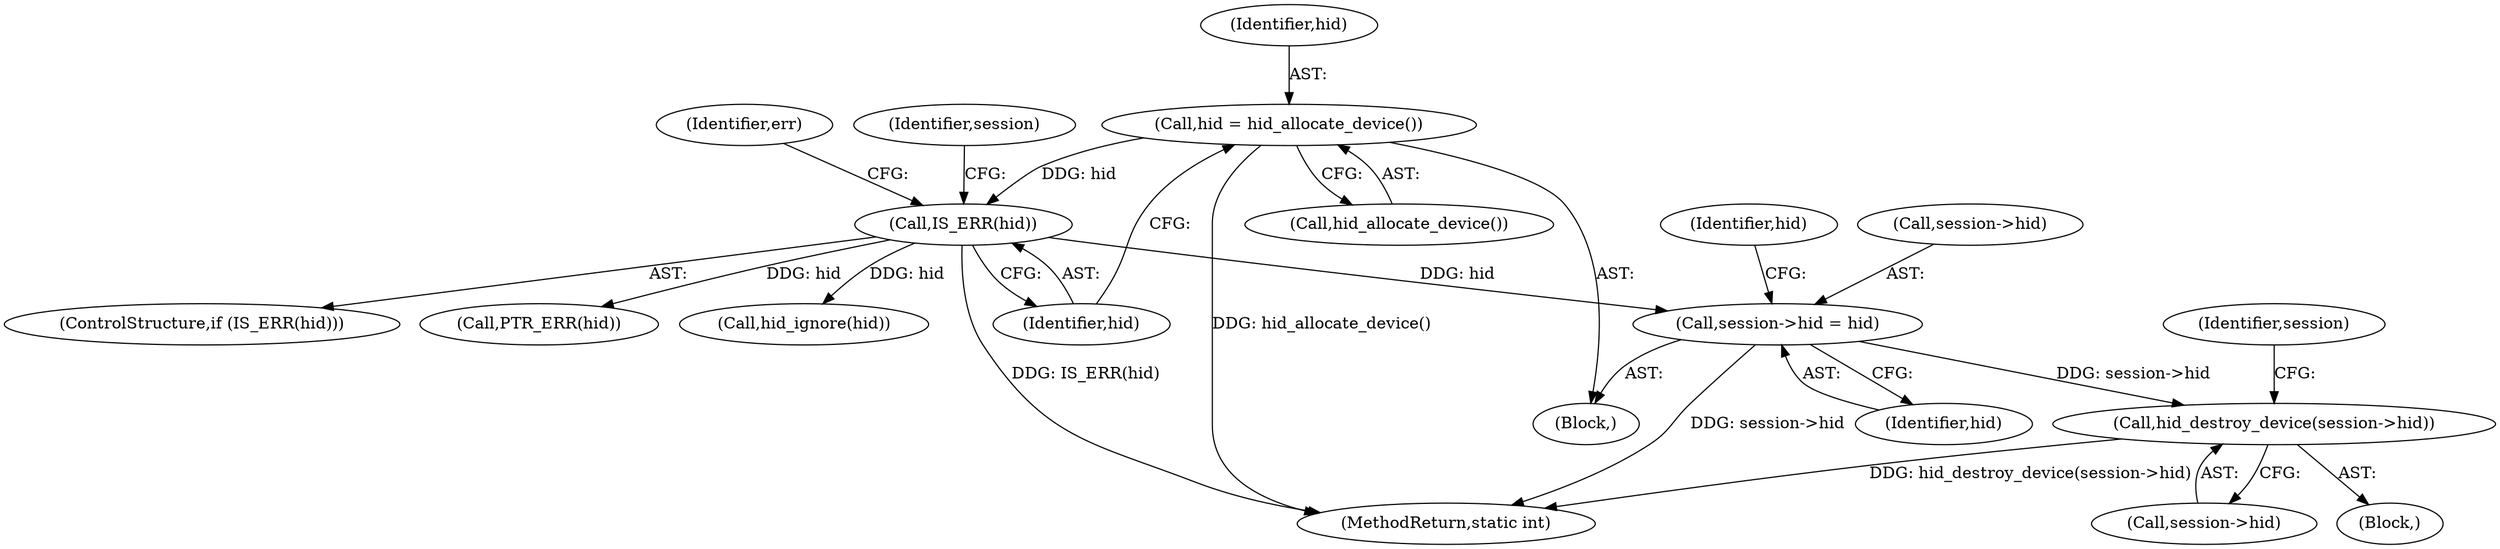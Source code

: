 digraph "0_linux_0a9ab9bdb3e891762553f667066190c1d22ad62b@pointer" {
"1000284" [label="(Call,hid_destroy_device(session->hid))"];
"1000160" [label="(Call,session->hid = hid)"];
"1000152" [label="(Call,IS_ERR(hid))"];
"1000148" [label="(Call,hid = hid_allocate_device())"];
"1000285" [label="(Call,session->hid)"];
"1000167" [label="(Identifier,hid)"];
"1000156" [label="(Identifier,err)"];
"1000152" [label="(Call,IS_ERR(hid))"];
"1000157" [label="(Call,PTR_ERR(hid))"];
"1000281" [label="(Call,hid_ignore(hid))"];
"1000150" [label="(Call,hid_allocate_device())"];
"1000148" [label="(Call,hid = hid_allocate_device())"];
"1000283" [label="(Block,)"];
"1000164" [label="(Identifier,hid)"];
"1000160" [label="(Call,session->hid = hid)"];
"1000162" [label="(Identifier,session)"];
"1000149" [label="(Identifier,hid)"];
"1000284" [label="(Call,hid_destroy_device(session->hid))"];
"1000104" [label="(Block,)"];
"1000161" [label="(Call,session->hid)"];
"1000310" [label="(MethodReturn,static int)"];
"1000153" [label="(Identifier,hid)"];
"1000151" [label="(ControlStructure,if (IS_ERR(hid)))"];
"1000290" [label="(Identifier,session)"];
"1000284" -> "1000283"  [label="AST: "];
"1000284" -> "1000285"  [label="CFG: "];
"1000285" -> "1000284"  [label="AST: "];
"1000290" -> "1000284"  [label="CFG: "];
"1000284" -> "1000310"  [label="DDG: hid_destroy_device(session->hid)"];
"1000160" -> "1000284"  [label="DDG: session->hid"];
"1000160" -> "1000104"  [label="AST: "];
"1000160" -> "1000164"  [label="CFG: "];
"1000161" -> "1000160"  [label="AST: "];
"1000164" -> "1000160"  [label="AST: "];
"1000167" -> "1000160"  [label="CFG: "];
"1000160" -> "1000310"  [label="DDG: session->hid"];
"1000152" -> "1000160"  [label="DDG: hid"];
"1000152" -> "1000151"  [label="AST: "];
"1000152" -> "1000153"  [label="CFG: "];
"1000153" -> "1000152"  [label="AST: "];
"1000156" -> "1000152"  [label="CFG: "];
"1000162" -> "1000152"  [label="CFG: "];
"1000152" -> "1000310"  [label="DDG: IS_ERR(hid)"];
"1000148" -> "1000152"  [label="DDG: hid"];
"1000152" -> "1000157"  [label="DDG: hid"];
"1000152" -> "1000281"  [label="DDG: hid"];
"1000148" -> "1000104"  [label="AST: "];
"1000148" -> "1000150"  [label="CFG: "];
"1000149" -> "1000148"  [label="AST: "];
"1000150" -> "1000148"  [label="AST: "];
"1000153" -> "1000148"  [label="CFG: "];
"1000148" -> "1000310"  [label="DDG: hid_allocate_device()"];
}
